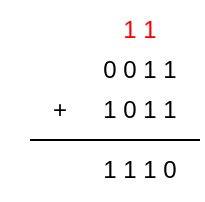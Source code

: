 <mxfile version="19.0.3" type="device"><diagram id="93ZOMj7h2qax72Bvmh_4" name="Page-1"><mxGraphModel dx="850" dy="542" grid="1" gridSize="10" guides="1" tooltips="1" connect="1" arrows="1" fold="1" page="1" pageScale="1" pageWidth="1169" pageHeight="827" math="0" shadow="0"><root><mxCell id="0"/><mxCell id="1" parent="0"/><mxCell id="ORKI4qKRrQEhX6nK4Fap-1" value="+" style="text;html=1;strokeColor=none;fillColor=none;align=center;verticalAlign=middle;whiteSpace=wrap;rounded=0;" vertex="1" parent="1"><mxGeometry x="280" y="100" width="60" height="30" as="geometry"/></mxCell><mxCell id="ORKI4qKRrQEhX6nK4Fap-2" value="1 0 1 1" style="text;html=1;strokeColor=none;fillColor=none;align=center;verticalAlign=middle;whiteSpace=wrap;rounded=0;" vertex="1" parent="1"><mxGeometry x="320" y="100" width="60" height="30" as="geometry"/></mxCell><mxCell id="ORKI4qKRrQEhX6nK4Fap-3" value="0 0 1 1" style="text;html=1;strokeColor=none;fillColor=none;align=center;verticalAlign=middle;whiteSpace=wrap;rounded=0;" vertex="1" parent="1"><mxGeometry x="320" y="80" width="60" height="30" as="geometry"/></mxCell><mxCell id="ORKI4qKRrQEhX6nK4Fap-4" value="1 1 1 0" style="text;html=1;strokeColor=none;fillColor=none;align=center;verticalAlign=middle;whiteSpace=wrap;rounded=0;" vertex="1" parent="1"><mxGeometry x="320" y="130" width="60" height="30" as="geometry"/></mxCell><mxCell id="ORKI4qKRrQEhX6nK4Fap-5" value="" style="endArrow=none;html=1;rounded=0;exitX=0.25;exitY=1;exitDx=0;exitDy=0;entryX=1;entryY=1;entryDx=0;entryDy=0;" edge="1" parent="1" source="ORKI4qKRrQEhX6nK4Fap-1" target="ORKI4qKRrQEhX6nK4Fap-2"><mxGeometry width="50" height="50" relative="1" as="geometry"><mxPoint x="410" y="300" as="sourcePoint"/><mxPoint x="460" y="250" as="targetPoint"/></mxGeometry></mxCell><mxCell id="ORKI4qKRrQEhX6nK4Fap-7" value="1 1" style="text;html=1;strokeColor=none;fillColor=none;align=center;verticalAlign=middle;whiteSpace=wrap;rounded=0;fontColor=#FF0000;" vertex="1" parent="1"><mxGeometry x="320" y="60" width="60" height="30" as="geometry"/></mxCell></root></mxGraphModel></diagram></mxfile>